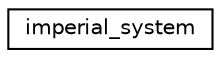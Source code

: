 digraph "Иерархия классов. Графический вид."
{
  edge [fontname="Helvetica",fontsize="10",labelfontname="Helvetica",labelfontsize="10"];
  node [fontname="Helvetica",fontsize="10",shape=record];
  rankdir="LR";
  Node1 [label="imperial_system",height=0.2,width=0.4,color="black", fillcolor="white", style="filled",URL="$classimperial__system.html",tooltip="Конвертация "];
}
